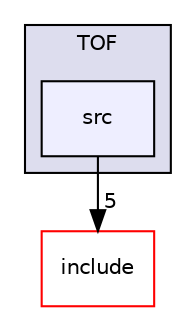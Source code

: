 digraph "/home/travis/build/AliceO2Group/AliceO2/DataFormats/Detectors/TOF/src" {
  bgcolor=transparent;
  compound=true
  node [ fontsize="10", fontname="Helvetica"];
  edge [ labelfontsize="10", labelfontname="Helvetica"];
  subgraph clusterdir_b78a6db121207500afab70b350b99369 {
    graph [ bgcolor="#ddddee", pencolor="black", label="TOF" fontname="Helvetica", fontsize="10", URL="dir_b78a6db121207500afab70b350b99369.html"]
  dir_c9d1e04a1bf290ef3fcd6f208d358a0b [shape=box, label="src", style="filled", fillcolor="#eeeeff", pencolor="black", URL="dir_c9d1e04a1bf290ef3fcd6f208d358a0b.html"];
  }
  dir_52a450538d7572a32cbfb94425157f6b [shape=box label="include" color="red" URL="dir_52a450538d7572a32cbfb94425157f6b.html"];
  dir_c9d1e04a1bf290ef3fcd6f208d358a0b->dir_52a450538d7572a32cbfb94425157f6b [headlabel="5", labeldistance=1.5 headhref="dir_000150_000106.html"];
}
